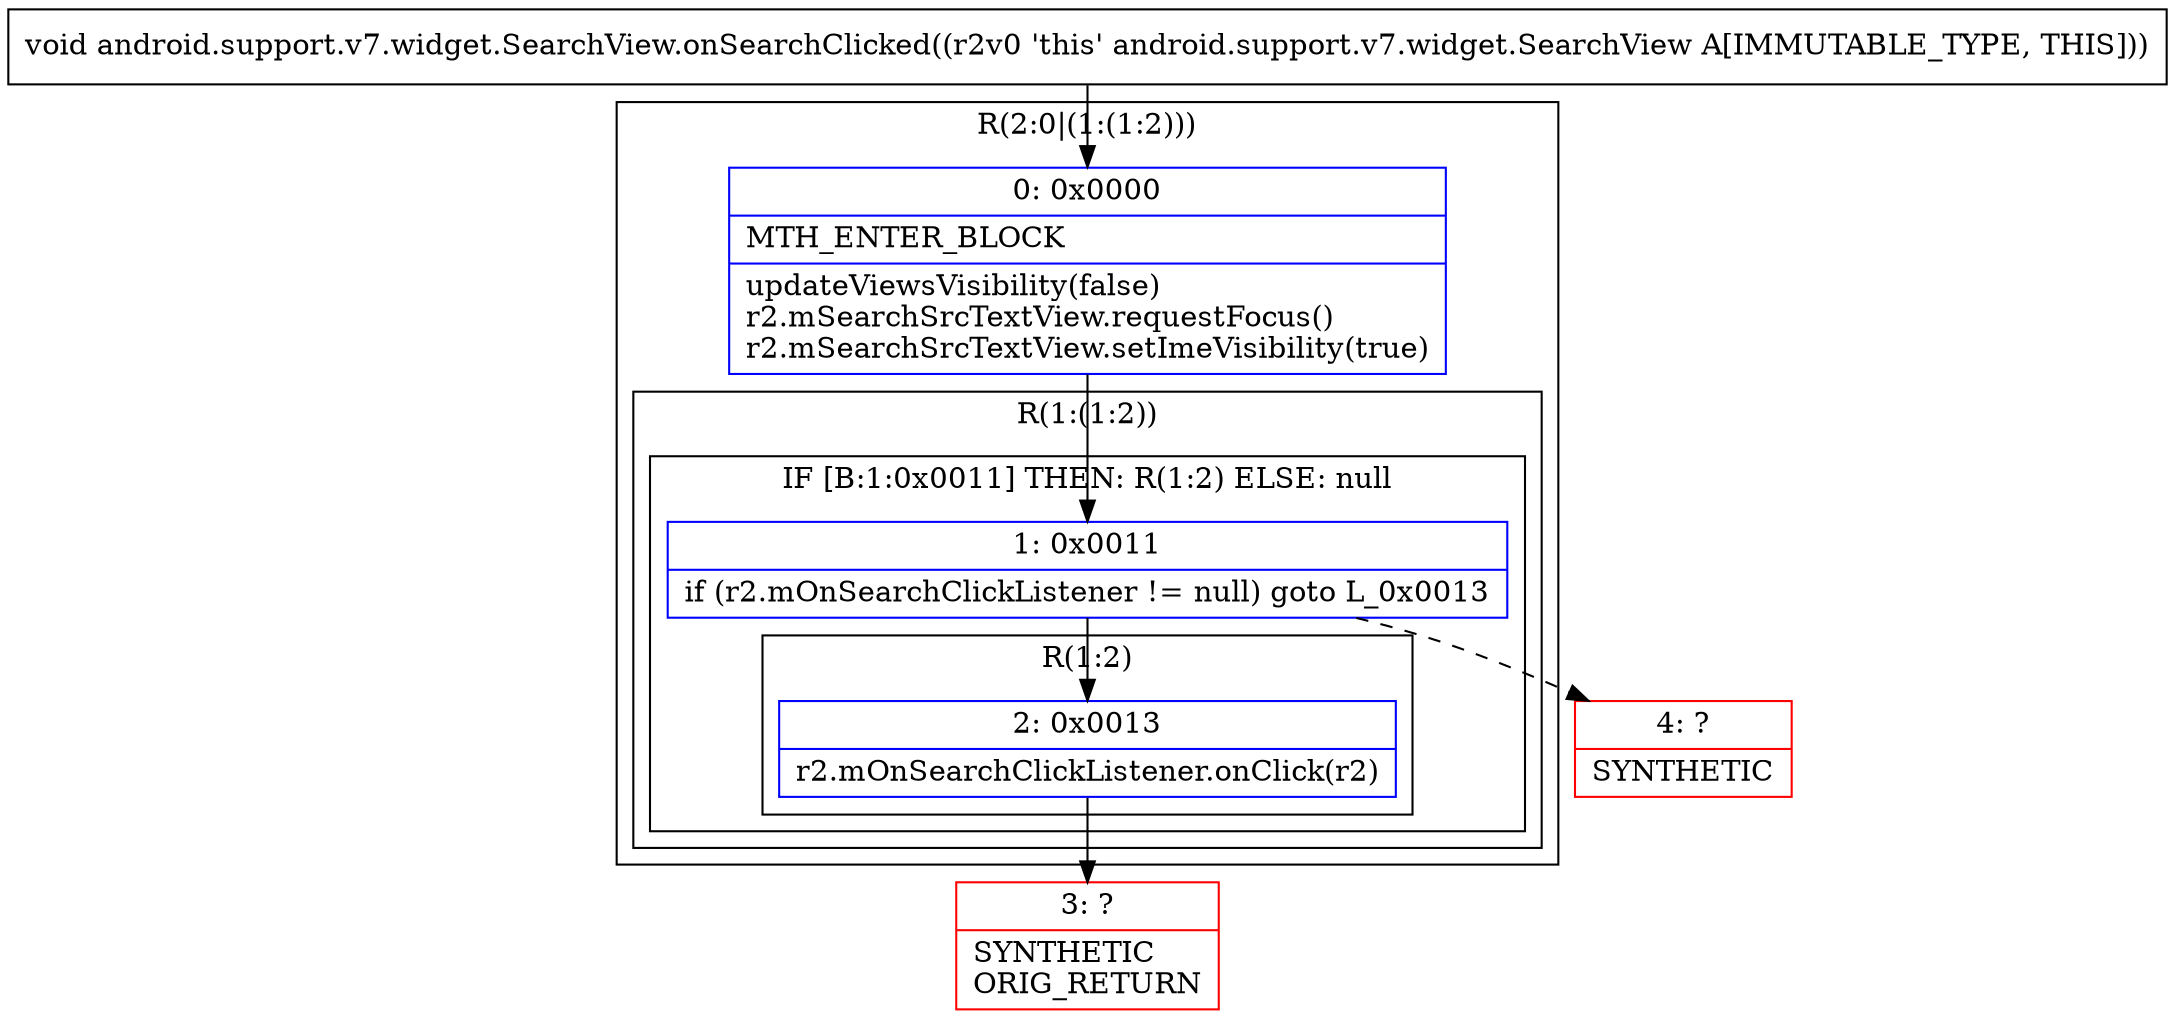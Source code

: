 digraph "CFG forandroid.support.v7.widget.SearchView.onSearchClicked()V" {
subgraph cluster_Region_478259495 {
label = "R(2:0|(1:(1:2)))";
node [shape=record,color=blue];
Node_0 [shape=record,label="{0\:\ 0x0000|MTH_ENTER_BLOCK\l|updateViewsVisibility(false)\lr2.mSearchSrcTextView.requestFocus()\lr2.mSearchSrcTextView.setImeVisibility(true)\l}"];
subgraph cluster_Region_2065304746 {
label = "R(1:(1:2))";
node [shape=record,color=blue];
subgraph cluster_IfRegion_364325243 {
label = "IF [B:1:0x0011] THEN: R(1:2) ELSE: null";
node [shape=record,color=blue];
Node_1 [shape=record,label="{1\:\ 0x0011|if (r2.mOnSearchClickListener != null) goto L_0x0013\l}"];
subgraph cluster_Region_1077428570 {
label = "R(1:2)";
node [shape=record,color=blue];
Node_2 [shape=record,label="{2\:\ 0x0013|r2.mOnSearchClickListener.onClick(r2)\l}"];
}
}
}
}
Node_3 [shape=record,color=red,label="{3\:\ ?|SYNTHETIC\lORIG_RETURN\l}"];
Node_4 [shape=record,color=red,label="{4\:\ ?|SYNTHETIC\l}"];
MethodNode[shape=record,label="{void android.support.v7.widget.SearchView.onSearchClicked((r2v0 'this' android.support.v7.widget.SearchView A[IMMUTABLE_TYPE, THIS])) }"];
MethodNode -> Node_0;
Node_0 -> Node_1;
Node_1 -> Node_2;
Node_1 -> Node_4[style=dashed];
Node_2 -> Node_3;
}

